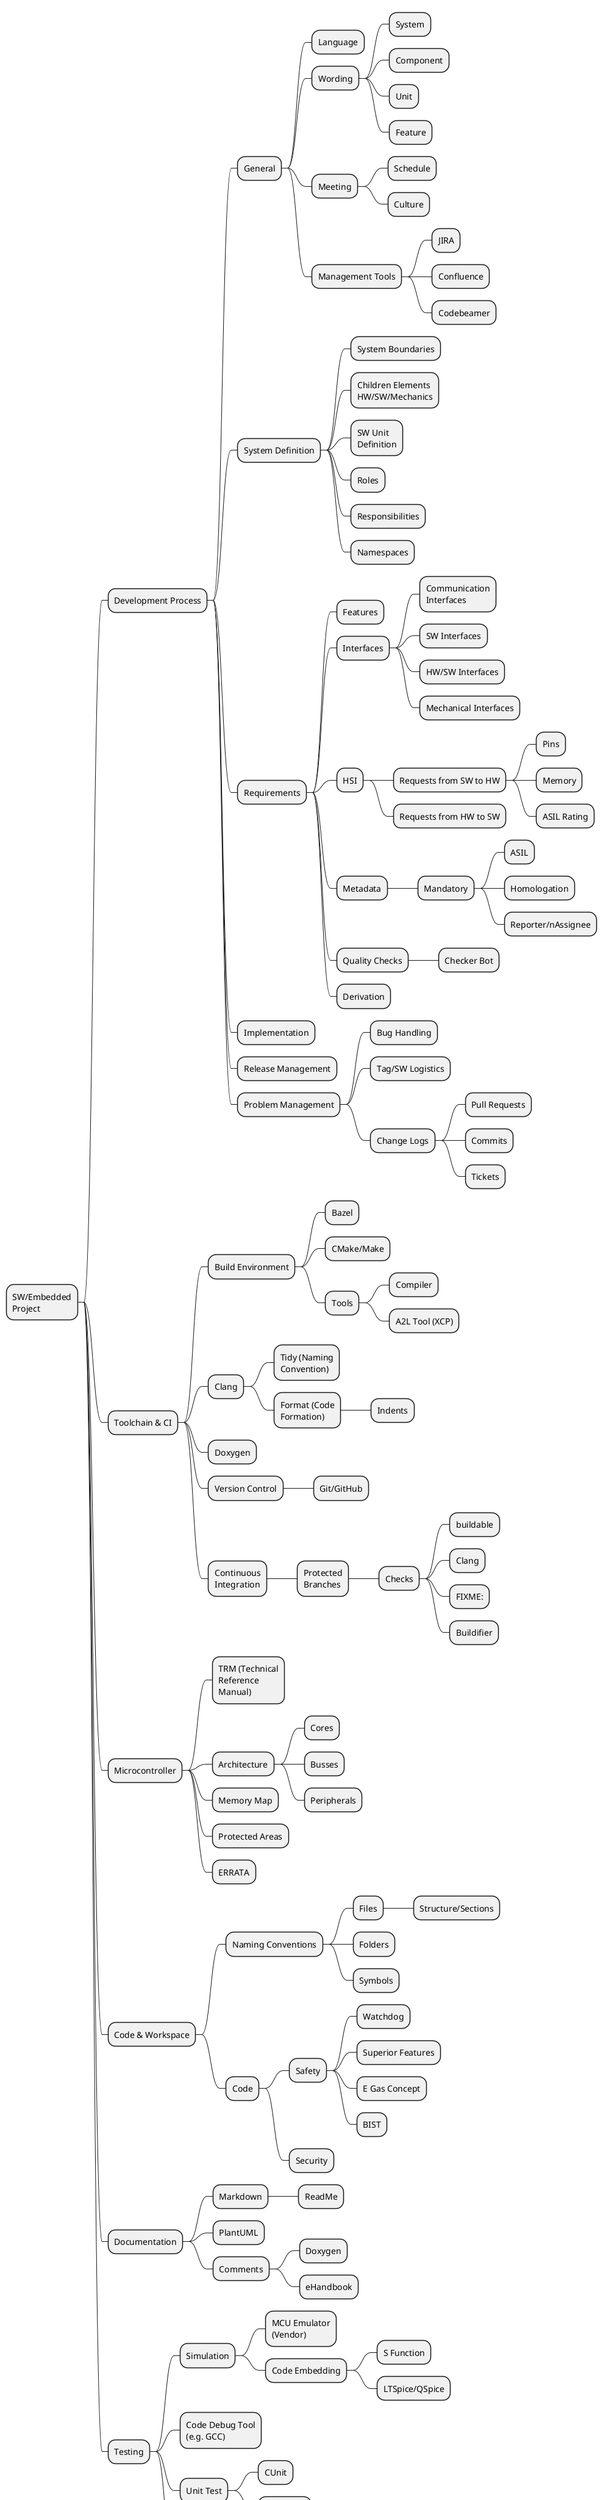 @startmindmap
* SW/Embedded\nProject
** Development Process
*** General
**** Language
**** Wording
***** System
***** Component
***** Unit
***** Feature
**** Meeting
***** Schedule
***** Culture
**** Management Tools
***** JIRA
***** Confluence
***** Codebeamer
*** System Definition
**** System Boundaries
**** Children Elements\nHW/SW/Mechanics
**** SW Unit\nDefinition
**** Roles
**** Responsibilities
**** Namespaces
*** Requirements
**** Features
**** Interfaces
***** Communication\nInterfaces
***** SW Interfaces
***** HW/SW Interfaces
***** Mechanical Interfaces
**** HSI
***** Requests from SW to HW
****** Pins
****** Memory
****** ASIL Rating
***** Requests from HW to SW
**** Metadata
***** Mandatory
****** ASIL
****** Homologation
****** Reporter/nAssignee
**** Quality Checks
***** Checker Bot
**** Derivation
*** Implementation
*** Release Management
*** Problem Management
**** Bug Handling
**** Tag/SW Logistics
**** Change Logs
***** Pull Requests
***** Commits
***** Tickets
** Toolchain & CI
*** Build Environment
**** Bazel
**** CMake/Make
**** Tools
***** Compiler
***** A2L Tool (XCP)
*** Clang
**** Tidy (Naming\nConvention)
**** Format (Code\nFormation)
***** Indents
*** Doxygen
*** Version Control
**** Git/GitHub
*** Continuous\nIntegration
**** Protected\nBranches
***** Checks
****** buildable
****** Clang
****** FIXME:
****** Buildifier
** Microcontroller
*** TRM (Technical\nReference\nManual)
*** Architecture
**** Cores
**** Busses
**** Peripherals
*** Memory Map
*** Protected Areas
*** ERRATA
** Code & Workspace
*** Naming Conventions
**** Files
***** Structure/Sections
**** Folders
**** Symbols
*** Code
**** Safety
***** Watchdog
***** Superior Features
***** E Gas Concept
***** BIST
**** Security
** Documentation
*** Markdown
**** ReadMe
*** PlantUML
*** Comments
**** Doxygen
**** eHandbook
** Testing
*** Simulation
**** MCU Emulator\n(Vendor)
**** Code Embedding
***** S Function
***** LTSpice/QSpice
*** Code Debug Tool\n(e.g. GCC)
*** Unit Test
**** CUnit
**** GooleTest
*** Smoke Tests
**** Flash Test
**** Reset Test
@endmindmap
